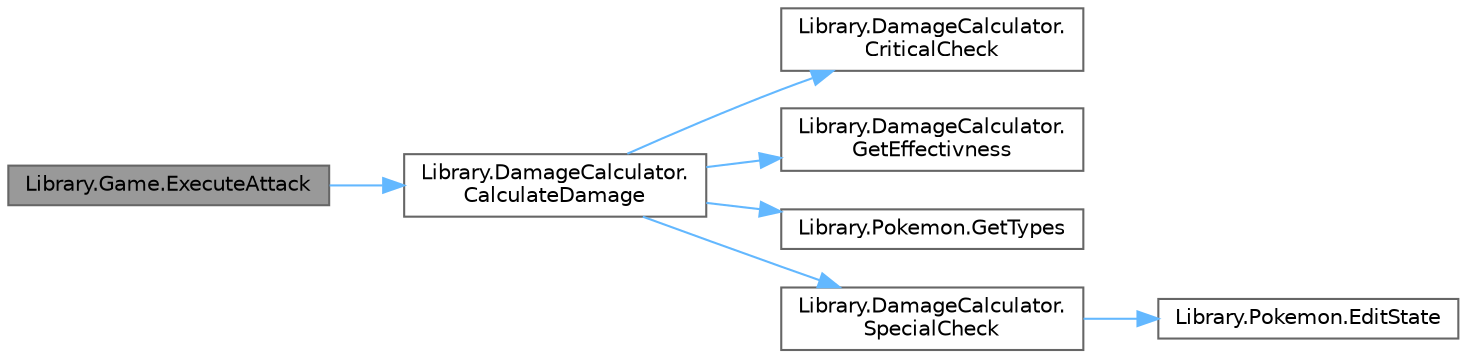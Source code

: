 digraph "Library.Game.ExecuteAttack"
{
 // INTERACTIVE_SVG=YES
 // LATEX_PDF_SIZE
  bgcolor="transparent";
  edge [fontname=Helvetica,fontsize=10,labelfontname=Helvetica,labelfontsize=10];
  node [fontname=Helvetica,fontsize=10,shape=box,height=0.2,width=0.4];
  rankdir="LR";
  Node1 [id="Node000001",label="Library.Game.ExecuteAttack",height=0.2,width=0.4,color="gray40", fillcolor="grey60", style="filled", fontcolor="black",tooltip="Ejecuta un ataque por parte del Pokemon activo del jugador actual, siempre y cuando no se encuentre d..."];
  Node1 -> Node2 [id="edge1_Node000001_Node000002",color="steelblue1",style="solid",tooltip=" "];
  Node2 [id="Node000002",label="Library.DamageCalculator.\lCalculateDamage",height=0.2,width=0.4,color="grey40", fillcolor="white", style="filled",URL="$classLibrary_1_1DamageCalculator.html#a0684bc36799bc6bc3b46780b7263e60d",tooltip="Calcula el daño infligido a un Pokemon objetivo. Para esto tiene en cuenta el valor de ataque,..."];
  Node2 -> Node3 [id="edge2_Node000002_Node000003",color="steelblue1",style="solid",tooltip=" "];
  Node3 [id="Node000003",label="Library.DamageCalculator.\lCriticalCheck",height=0.2,width=0.4,color="grey40", fillcolor="white", style="filled",URL="$classLibrary_1_1DamageCalculator.html#a3a2f89d68ff61105914612a5c1fdcae3",tooltip="Determina si un ataque resulta en un golpe crítico basado en una probabilidad aleatoria."];
  Node2 -> Node4 [id="edge3_Node000002_Node000004",color="steelblue1",style="solid",tooltip=" "];
  Node4 [id="Node000004",label="Library.DamageCalculator.\lGetEffectivness",height=0.2,width=0.4,color="grey40", fillcolor="white", style="filled",URL="$classLibrary_1_1DamageCalculator.html#a984d17ac844873844f080b61bd9d93be",tooltip="Obtiene la efectividad de un ataque de un tipo específico contra el o los tipos de un Pokemon."];
  Node2 -> Node5 [id="edge4_Node000002_Node000005",color="steelblue1",style="solid",tooltip=" "];
  Node5 [id="Node000005",label="Library.Pokemon.GetTypes",height=0.2,width=0.4,color="grey40", fillcolor="white", style="filled",URL="$classLibrary_1_1Pokemon.html#a0d0729ff4c6e58eb0fc323ed859d4789",tooltip="Devuelve la lista de tipos del Pokemon."];
  Node2 -> Node6 [id="edge5_Node000002_Node000006",color="steelblue1",style="solid",tooltip=" "];
  Node6 [id="Node000006",label="Library.DamageCalculator.\lSpecialCheck",height=0.2,width=0.4,color="grey40", fillcolor="white", style="filled",URL="$classLibrary_1_1DamageCalculator.html#a3ac5d47b8a7ebd067ef03b81c8907802",tooltip="Aplica un efecto especial al Pokemon objetivo, siempre y cuando el ataque recibido sea especial y el ..."];
  Node6 -> Node7 [id="edge6_Node000006_Node000007",color="steelblue1",style="solid",tooltip=" "];
  Node7 [id="Node000007",label="Library.Pokemon.EditState",height=0.2,width=0.4,color="grey40", fillcolor="white", style="filled",URL="$classLibrary_1_1Pokemon.html#a32523b114af4ade07ac3ecc0becd6a53",tooltip="Actualiza el currentState del pokemon."];
}
